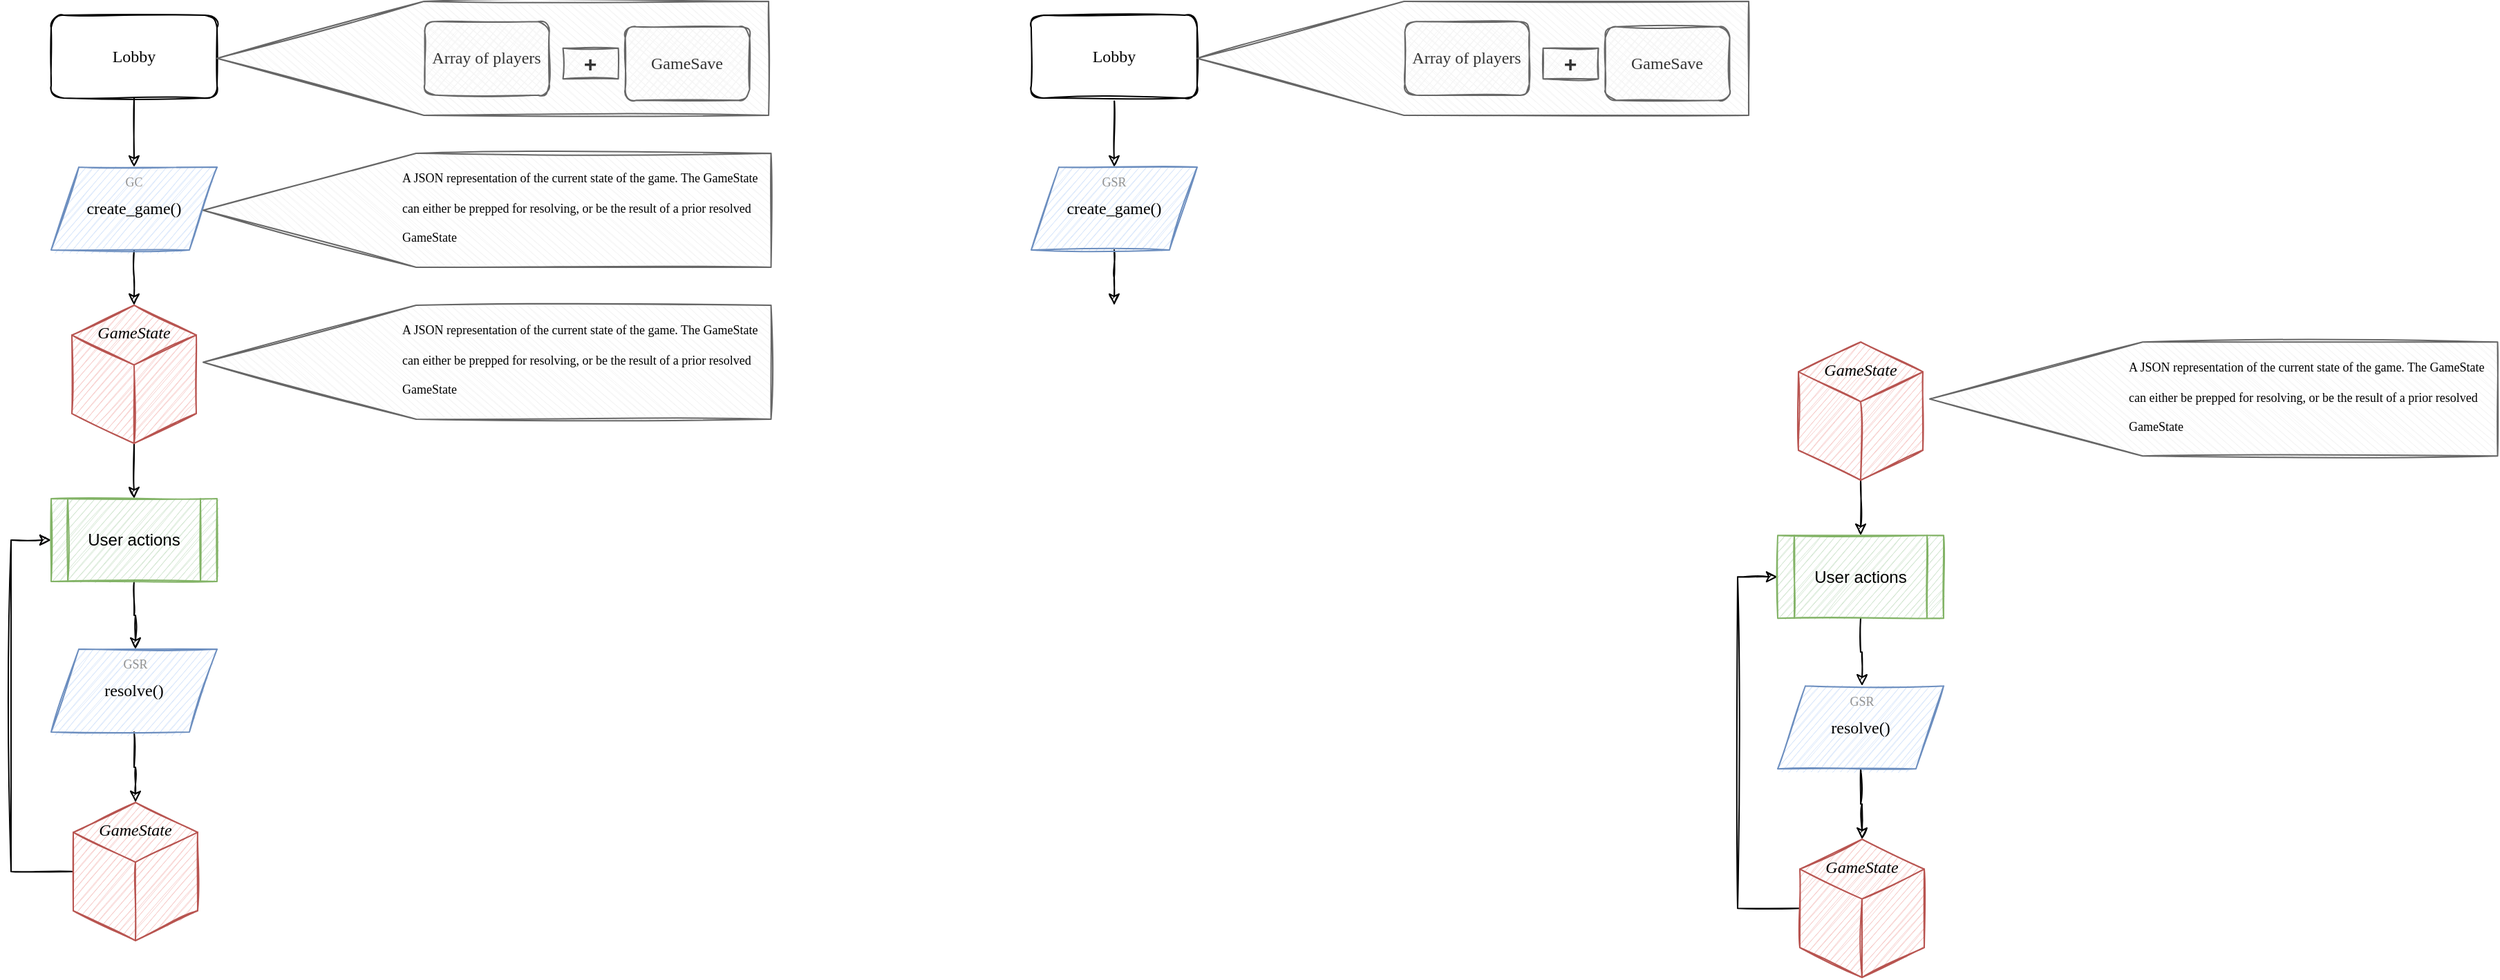 <mxfile version="14.4.3" type="device"><diagram id="BZAFZ2cuJE2ysIxClPst" name="Page-1"><mxGraphModel dx="905" dy="672" grid="1" gridSize="10" guides="1" tooltips="1" connect="1" arrows="1" fold="1" page="1" pageScale="1" pageWidth="850" pageHeight="1100" math="0" shadow="0"><root><mxCell id="0"/><mxCell id="1" parent="0"/><mxCell id="41YqPWlqfyRZWb6EOJkX-12" value="" style="edgeStyle=orthogonalEdgeStyle;rounded=0;sketch=1;orthogonalLoop=1;jettySize=auto;html=1;" parent="1" source="41YqPWlqfyRZWb6EOJkX-2" target="41YqPWlqfyRZWb6EOJkX-11" edge="1"><mxGeometry relative="1" as="geometry"/></mxCell><mxCell id="41YqPWlqfyRZWb6EOJkX-2" value="&lt;font face=&quot;Comic Sans MS&quot;&gt;Lobby&lt;/font&gt;" style="rounded=1;whiteSpace=wrap;html=1;sketch=1;" parent="1" vertex="1"><mxGeometry x="190" y="240" width="120" height="60" as="geometry"/></mxCell><mxCell id="41YqPWlqfyRZWb6EOJkX-9" value="" style="group" parent="1" vertex="1" connectable="0"><mxGeometry x="310.005" y="230.005" width="399.03" height="82.5" as="geometry"/></mxCell><mxCell id="41YqPWlqfyRZWb6EOJkX-6" value="" style="shape=offPageConnector;whiteSpace=wrap;html=1;sketch=1;rotation=90;fillColor=#f5f5f5;strokeColor=#666666;fontColor=#333333;" parent="41YqPWlqfyRZWb6EOJkX-9" vertex="1"><mxGeometry x="158.265" y="-158.265" width="82.5" height="399.03" as="geometry"/></mxCell><mxCell id="41YqPWlqfyRZWb6EOJkX-3" value="&lt;font face=&quot;Comic Sans MS&quot;&gt;GameSave&lt;/font&gt;" style="rounded=1;whiteSpace=wrap;html=1;sketch=1;fillColor=#f5f5f5;strokeColor=#666666;fontColor=#333333;" parent="41YqPWlqfyRZWb6EOJkX-9" vertex="1"><mxGeometry x="295.275" y="18.325" width="90" height="53.33" as="geometry"/></mxCell><mxCell id="41YqPWlqfyRZWb6EOJkX-4" value="&lt;font face=&quot;Comic Sans MS&quot;&gt;Array of players&lt;/font&gt;" style="rounded=1;whiteSpace=wrap;html=1;sketch=1;fillColor=#f5f5f5;strokeColor=#666666;fontColor=#333333;" parent="41YqPWlqfyRZWb6EOJkX-9" vertex="1"><mxGeometry x="150.275" y="14.585" width="90" height="53.33" as="geometry"/></mxCell><mxCell id="41YqPWlqfyRZWb6EOJkX-7" value="&lt;b&gt;&lt;font style=&quot;font-size: 16px&quot;&gt;+&lt;/font&gt;&lt;/b&gt;" style="text;html=1;strokeColor=#666666;fillColor=#f5f5f5;align=center;verticalAlign=middle;whiteSpace=wrap;rounded=0;sketch=1;fontColor=#333333;" parent="41YqPWlqfyRZWb6EOJkX-9" vertex="1"><mxGeometry x="250.275" y="33.884" width="40" height="22.222" as="geometry"/></mxCell><mxCell id="41YqPWlqfyRZWb6EOJkX-19" value="" style="edgeStyle=orthogonalEdgeStyle;rounded=0;sketch=1;orthogonalLoop=1;jettySize=auto;html=1;" parent="1" source="41YqPWlqfyRZWb6EOJkX-11" edge="1"><mxGeometry relative="1" as="geometry"><mxPoint x="250" y="450" as="targetPoint"/></mxGeometry></mxCell><mxCell id="41YqPWlqfyRZWb6EOJkX-11" value="&lt;font face=&quot;Comic Sans MS&quot;&gt;create_game()&lt;/font&gt;" style="shape=parallelogram;perimeter=parallelogramPerimeter;whiteSpace=wrap;html=1;fixedSize=1;sketch=1;fillColor=#dae8fc;strokeColor=#6c8ebf;" parent="1" vertex="1"><mxGeometry x="190" y="350" width="120" height="60" as="geometry"/></mxCell><mxCell id="41YqPWlqfyRZWb6EOJkX-44" value="" style="edgeStyle=orthogonalEdgeStyle;rounded=0;sketch=1;orthogonalLoop=1;jettySize=auto;html=1;" parent="1" source="41YqPWlqfyRZWb6EOJkX-20" target="41YqPWlqfyRZWb6EOJkX-43" edge="1"><mxGeometry relative="1" as="geometry"/></mxCell><mxCell id="41YqPWlqfyRZWb6EOJkX-20" value="" style="html=1;whiteSpace=wrap;shape=isoCube2;backgroundOutline=1;isoAngle=15;sketch=1;fillColor=#f8cecc;strokeColor=#b85450;" parent="1" vertex="1"><mxGeometry x="205" y="450" width="90" height="100" as="geometry"/></mxCell><mxCell id="41YqPWlqfyRZWb6EOJkX-31" value="" style="group" parent="1" vertex="1" connectable="0"><mxGeometry x="299.995" y="450" width="410.77" height="82.505" as="geometry"/></mxCell><mxCell id="41YqPWlqfyRZWb6EOJkX-26" value="" style="shape=offPageConnector;whiteSpace=wrap;html=1;sketch=1;rotation=90;fillColor=#f5f5f5;strokeColor=#666666;fontColor=#333333;" parent="41YqPWlqfyRZWb6EOJkX-31" vertex="1"><mxGeometry x="164.135" y="-164.13" width="82.5" height="410.77" as="geometry"/></mxCell><mxCell id="41YqPWlqfyRZWb6EOJkX-30" value="&lt;p style=&quot;line-height: 20%&quot;&gt;&lt;/p&gt;&lt;h2&gt;&lt;span style=&quot;font-family: &amp;#34;comic sans ms&amp;#34; ; font-size: 9px ; font-weight: normal&quot;&gt;A JSON representation of the current state of the game. The GameState can either be prepped for resolving, or be the result of a prior resolved GameState&lt;/span&gt;&lt;br&gt;&lt;/h2&gt;&lt;p&gt;&lt;/p&gt;" style="text;html=1;spacing=5;spacingTop=-20;whiteSpace=wrap;overflow=hidden;rounded=0;sketch=1;" parent="41YqPWlqfyRZWb6EOJkX-31" vertex="1"><mxGeometry x="139.045" width="270" height="80" as="geometry"/></mxCell><mxCell id="41YqPWlqfyRZWb6EOJkX-35" value="" style="edgeStyle=orthogonalEdgeStyle;rounded=0;sketch=1;orthogonalLoop=1;jettySize=auto;html=1;" parent="1" source="41YqPWlqfyRZWb6EOJkX-32" target="41YqPWlqfyRZWb6EOJkX-34" edge="1"><mxGeometry relative="1" as="geometry"/></mxCell><mxCell id="41YqPWlqfyRZWb6EOJkX-32" value="&lt;font face=&quot;Comic Sans MS&quot;&gt;resolve()&lt;/font&gt;" style="shape=parallelogram;perimeter=parallelogramPerimeter;whiteSpace=wrap;html=1;fixedSize=1;sketch=1;fillColor=#dae8fc;strokeColor=#6c8ebf;" parent="1" vertex="1"><mxGeometry x="190" y="699" width="120" height="60" as="geometry"/></mxCell><mxCell id="41YqPWlqfyRZWb6EOJkX-36" style="edgeStyle=orthogonalEdgeStyle;rounded=0;sketch=1;orthogonalLoop=1;jettySize=auto;html=1;exitX=0;exitY=0.5;exitDx=0;exitDy=0;exitPerimeter=0;entryX=0;entryY=0.5;entryDx=0;entryDy=0;" parent="1" source="41YqPWlqfyRZWb6EOJkX-34" target="41YqPWlqfyRZWb6EOJkX-43" edge="1"><mxGeometry relative="1" as="geometry"><Array as="points"><mxPoint x="161" y="860"/><mxPoint x="161" y="620"/></Array></mxGeometry></mxCell><mxCell id="41YqPWlqfyRZWb6EOJkX-37" value="&lt;font face=&quot;Comic Sans MS&quot;&gt;&lt;i&gt;GameState&lt;/i&gt;&lt;/font&gt;" style="text;html=1;strokeColor=none;fillColor=none;align=center;verticalAlign=middle;whiteSpace=wrap;rounded=0;sketch=1;" parent="1" vertex="1"><mxGeometry x="230.01" y="460" width="40" height="20" as="geometry"/></mxCell><mxCell id="41YqPWlqfyRZWb6EOJkX-40" value="" style="group" parent="1" vertex="1" connectable="0"><mxGeometry x="206" y="810" width="90" height="100" as="geometry"/></mxCell><mxCell id="41YqPWlqfyRZWb6EOJkX-34" value="" style="html=1;whiteSpace=wrap;shape=isoCube2;backgroundOutline=1;isoAngle=15;sketch=1;fillColor=#f8cecc;strokeColor=#b85450;" parent="41YqPWlqfyRZWb6EOJkX-40" vertex="1"><mxGeometry width="90" height="100" as="geometry"/></mxCell><mxCell id="41YqPWlqfyRZWb6EOJkX-38" value="&lt;font face=&quot;Comic Sans MS&quot;&gt;&lt;i&gt;GameState&lt;/i&gt;&lt;/font&gt;" style="text;html=1;strokeColor=none;fillColor=none;align=center;verticalAlign=middle;whiteSpace=wrap;rounded=0;sketch=1;" parent="41YqPWlqfyRZWb6EOJkX-40" vertex="1"><mxGeometry x="24.99" y="10" width="40" height="20" as="geometry"/></mxCell><mxCell id="41YqPWlqfyRZWb6EOJkX-41" value="&lt;font face=&quot;Comic Sans MS&quot; style=&quot;font-size: 9px&quot; color=&quot;#919191&quot;&gt;GC&lt;/font&gt;" style="text;html=1;strokeColor=none;fillColor=none;align=center;verticalAlign=middle;whiteSpace=wrap;rounded=0;sketch=1;" parent="1" vertex="1"><mxGeometry x="230.01" y="350" width="40" height="20" as="geometry"/></mxCell><mxCell id="41YqPWlqfyRZWb6EOJkX-42" value="&lt;font face=&quot;Comic Sans MS&quot; style=&quot;font-size: 9px&quot; color=&quot;#919191&quot;&gt;GSR&lt;/font&gt;" style="text;html=1;strokeColor=none;fillColor=none;align=center;verticalAlign=middle;whiteSpace=wrap;rounded=0;sketch=1;" parent="1" vertex="1"><mxGeometry x="231" y="699" width="40" height="20" as="geometry"/></mxCell><mxCell id="41YqPWlqfyRZWb6EOJkX-48" value="" style="edgeStyle=orthogonalEdgeStyle;rounded=0;sketch=1;orthogonalLoop=1;jettySize=auto;html=1;" parent="1" source="41YqPWlqfyRZWb6EOJkX-43" target="41YqPWlqfyRZWb6EOJkX-42" edge="1"><mxGeometry relative="1" as="geometry"/></mxCell><mxCell id="41YqPWlqfyRZWb6EOJkX-43" value="User actions" style="shape=process;whiteSpace=wrap;html=1;backgroundOutline=1;sketch=1;fillColor=#d5e8d4;strokeColor=#82b366;" parent="1" vertex="1"><mxGeometry x="190.01" y="590" width="120" height="60" as="geometry"/></mxCell><mxCell id="41YqPWlqfyRZWb6EOJkX-49" value="" style="edgeStyle=orthogonalEdgeStyle;rounded=0;sketch=1;orthogonalLoop=1;jettySize=auto;html=1;" parent="1" source="41YqPWlqfyRZWb6EOJkX-50" target="41YqPWlqfyRZWb6EOJkX-57" edge="1"><mxGeometry relative="1" as="geometry"/></mxCell><mxCell id="41YqPWlqfyRZWb6EOJkX-50" value="&lt;font face=&quot;Comic Sans MS&quot;&gt;Lobby&lt;/font&gt;" style="rounded=1;whiteSpace=wrap;html=1;sketch=1;" parent="1" vertex="1"><mxGeometry x="899" y="239.99" width="120" height="60" as="geometry"/></mxCell><mxCell id="41YqPWlqfyRZWb6EOJkX-51" value="" style="group" parent="1" vertex="1" connectable="0"><mxGeometry x="1019.005" y="229.995" width="399.03" height="82.5" as="geometry"/></mxCell><mxCell id="41YqPWlqfyRZWb6EOJkX-52" value="" style="shape=offPageConnector;whiteSpace=wrap;html=1;sketch=1;rotation=90;fillColor=#f5f5f5;strokeColor=#666666;fontColor=#333333;" parent="41YqPWlqfyRZWb6EOJkX-51" vertex="1"><mxGeometry x="158.265" y="-158.265" width="82.5" height="399.03" as="geometry"/></mxCell><mxCell id="41YqPWlqfyRZWb6EOJkX-53" value="&lt;font face=&quot;Comic Sans MS&quot;&gt;GameSave&lt;/font&gt;" style="rounded=1;whiteSpace=wrap;html=1;sketch=1;fillColor=#f5f5f5;strokeColor=#666666;fontColor=#333333;" parent="41YqPWlqfyRZWb6EOJkX-51" vertex="1"><mxGeometry x="295.275" y="18.325" width="90" height="53.33" as="geometry"/></mxCell><mxCell id="41YqPWlqfyRZWb6EOJkX-54" value="&lt;font face=&quot;Comic Sans MS&quot;&gt;Array of players&lt;/font&gt;" style="rounded=1;whiteSpace=wrap;html=1;sketch=1;fillColor=#f5f5f5;strokeColor=#666666;fontColor=#333333;" parent="41YqPWlqfyRZWb6EOJkX-51" vertex="1"><mxGeometry x="150.275" y="14.585" width="90" height="53.33" as="geometry"/></mxCell><mxCell id="41YqPWlqfyRZWb6EOJkX-55" value="&lt;b&gt;&lt;font style=&quot;font-size: 16px&quot;&gt;+&lt;/font&gt;&lt;/b&gt;" style="text;html=1;strokeColor=#666666;fillColor=#f5f5f5;align=center;verticalAlign=middle;whiteSpace=wrap;rounded=0;sketch=1;fontColor=#333333;" parent="41YqPWlqfyRZWb6EOJkX-51" vertex="1"><mxGeometry x="250.275" y="33.884" width="40" height="22.222" as="geometry"/></mxCell><mxCell id="41YqPWlqfyRZWb6EOJkX-56" value="" style="edgeStyle=orthogonalEdgeStyle;rounded=0;sketch=1;orthogonalLoop=1;jettySize=auto;html=1;" parent="1" source="41YqPWlqfyRZWb6EOJkX-57" edge="1"><mxGeometry relative="1" as="geometry"><mxPoint x="959" y="449.99" as="targetPoint"/></mxGeometry></mxCell><mxCell id="41YqPWlqfyRZWb6EOJkX-57" value="&lt;font face=&quot;Comic Sans MS&quot;&gt;create_game()&lt;/font&gt;" style="shape=parallelogram;perimeter=parallelogramPerimeter;whiteSpace=wrap;html=1;fixedSize=1;sketch=1;fillColor=#dae8fc;strokeColor=#6c8ebf;" parent="1" vertex="1"><mxGeometry x="899" y="349.99" width="120" height="60" as="geometry"/></mxCell><mxCell id="41YqPWlqfyRZWb6EOJkX-58" value="" style="edgeStyle=orthogonalEdgeStyle;rounded=0;sketch=1;orthogonalLoop=1;jettySize=auto;html=1;" parent="1" source="41YqPWlqfyRZWb6EOJkX-59" target="41YqPWlqfyRZWb6EOJkX-73" edge="1"><mxGeometry relative="1" as="geometry"/></mxCell><mxCell id="41YqPWlqfyRZWb6EOJkX-59" value="" style="html=1;whiteSpace=wrap;shape=isoCube2;backgroundOutline=1;isoAngle=15;sketch=1;fillColor=#f8cecc;strokeColor=#b85450;" parent="1" vertex="1"><mxGeometry x="1454" y="476.62" width="90" height="100" as="geometry"/></mxCell><mxCell id="41YqPWlqfyRZWb6EOJkX-60" value="" style="group" parent="1" vertex="1" connectable="0"><mxGeometry x="1548.995" y="476.62" width="410.77" height="82.505" as="geometry"/></mxCell><mxCell id="41YqPWlqfyRZWb6EOJkX-61" value="" style="shape=offPageConnector;whiteSpace=wrap;html=1;sketch=1;rotation=90;fillColor=#f5f5f5;strokeColor=#666666;fontColor=#333333;" parent="41YqPWlqfyRZWb6EOJkX-60" vertex="1"><mxGeometry x="164.135" y="-164.13" width="82.5" height="410.77" as="geometry"/></mxCell><mxCell id="41YqPWlqfyRZWb6EOJkX-62" value="&lt;p style=&quot;line-height: 20%&quot;&gt;&lt;/p&gt;&lt;h2&gt;&lt;span style=&quot;font-family: &amp;#34;comic sans ms&amp;#34; ; font-size: 9px ; font-weight: normal&quot;&gt;A JSON representation of the current state of the game. The GameState can either be prepped for resolving, or be the result of a prior resolved GameState&lt;/span&gt;&lt;br&gt;&lt;/h2&gt;&lt;p&gt;&lt;/p&gt;" style="text;html=1;spacing=5;spacingTop=-20;whiteSpace=wrap;overflow=hidden;rounded=0;sketch=1;" parent="41YqPWlqfyRZWb6EOJkX-60" vertex="1"><mxGeometry x="139.045" width="270" height="80" as="geometry"/></mxCell><mxCell id="41YqPWlqfyRZWb6EOJkX-63" value="" style="edgeStyle=orthogonalEdgeStyle;rounded=0;sketch=1;orthogonalLoop=1;jettySize=auto;html=1;" parent="1" source="41YqPWlqfyRZWb6EOJkX-64" target="41YqPWlqfyRZWb6EOJkX-68" edge="1"><mxGeometry relative="1" as="geometry"/></mxCell><mxCell id="41YqPWlqfyRZWb6EOJkX-64" value="&lt;font face=&quot;Comic Sans MS&quot;&gt;resolve()&lt;/font&gt;" style="shape=parallelogram;perimeter=parallelogramPerimeter;whiteSpace=wrap;html=1;fixedSize=1;sketch=1;fillColor=#dae8fc;strokeColor=#6c8ebf;" parent="1" vertex="1"><mxGeometry x="1439" y="725.62" width="120" height="60" as="geometry"/></mxCell><mxCell id="41YqPWlqfyRZWb6EOJkX-65" style="edgeStyle=orthogonalEdgeStyle;rounded=0;sketch=1;orthogonalLoop=1;jettySize=auto;html=1;exitX=0;exitY=0.5;exitDx=0;exitDy=0;exitPerimeter=0;entryX=0;entryY=0.5;entryDx=0;entryDy=0;" parent="1" source="41YqPWlqfyRZWb6EOJkX-68" target="41YqPWlqfyRZWb6EOJkX-73" edge="1"><mxGeometry relative="1" as="geometry"><Array as="points"><mxPoint x="1410" y="886.62"/><mxPoint x="1410" y="646.62"/></Array></mxGeometry></mxCell><mxCell id="41YqPWlqfyRZWb6EOJkX-66" value="&lt;font face=&quot;Comic Sans MS&quot;&gt;&lt;i&gt;GameState&lt;/i&gt;&lt;/font&gt;" style="text;html=1;strokeColor=none;fillColor=none;align=center;verticalAlign=middle;whiteSpace=wrap;rounded=0;sketch=1;" parent="1" vertex="1"><mxGeometry x="1479.01" y="486.62" width="40" height="20" as="geometry"/></mxCell><mxCell id="41YqPWlqfyRZWb6EOJkX-67" value="" style="group" parent="1" vertex="1" connectable="0"><mxGeometry x="1455" y="836.62" width="90" height="100" as="geometry"/></mxCell><mxCell id="41YqPWlqfyRZWb6EOJkX-68" value="" style="html=1;whiteSpace=wrap;shape=isoCube2;backgroundOutline=1;isoAngle=15;sketch=1;fillColor=#f8cecc;strokeColor=#b85450;" parent="41YqPWlqfyRZWb6EOJkX-67" vertex="1"><mxGeometry width="90" height="100" as="geometry"/></mxCell><mxCell id="41YqPWlqfyRZWb6EOJkX-69" value="&lt;font face=&quot;Comic Sans MS&quot;&gt;&lt;i&gt;GameState&lt;/i&gt;&lt;/font&gt;" style="text;html=1;strokeColor=none;fillColor=none;align=center;verticalAlign=middle;whiteSpace=wrap;rounded=0;sketch=1;" parent="41YqPWlqfyRZWb6EOJkX-67" vertex="1"><mxGeometry x="24.99" y="10" width="40" height="20" as="geometry"/></mxCell><mxCell id="41YqPWlqfyRZWb6EOJkX-70" value="&lt;font face=&quot;Comic Sans MS&quot; style=&quot;font-size: 9px&quot; color=&quot;#919191&quot;&gt;GSR&lt;/font&gt;" style="text;html=1;strokeColor=none;fillColor=none;align=center;verticalAlign=middle;whiteSpace=wrap;rounded=0;sketch=1;" parent="1" vertex="1"><mxGeometry x="939.01" y="349.99" width="40" height="20" as="geometry"/></mxCell><mxCell id="41YqPWlqfyRZWb6EOJkX-71" value="&lt;font face=&quot;Comic Sans MS&quot; style=&quot;font-size: 9px&quot; color=&quot;#919191&quot;&gt;GSR&lt;/font&gt;" style="text;html=1;strokeColor=none;fillColor=none;align=center;verticalAlign=middle;whiteSpace=wrap;rounded=0;sketch=1;" parent="1" vertex="1"><mxGeometry x="1480" y="725.62" width="40" height="20" as="geometry"/></mxCell><mxCell id="41YqPWlqfyRZWb6EOJkX-72" value="" style="edgeStyle=orthogonalEdgeStyle;rounded=0;sketch=1;orthogonalLoop=1;jettySize=auto;html=1;" parent="1" source="41YqPWlqfyRZWb6EOJkX-73" target="41YqPWlqfyRZWb6EOJkX-71" edge="1"><mxGeometry relative="1" as="geometry"/></mxCell><mxCell id="41YqPWlqfyRZWb6EOJkX-73" value="User actions" style="shape=process;whiteSpace=wrap;html=1;backgroundOutline=1;sketch=1;fillColor=#d5e8d4;strokeColor=#82b366;" parent="1" vertex="1"><mxGeometry x="1439.01" y="616.62" width="120" height="60" as="geometry"/></mxCell><mxCell id="1_ES-Gkk_lp5hhZr1CYu-2" value="" style="group" vertex="1" connectable="0" parent="1"><mxGeometry x="300.005" y="340" width="410.77" height="82.505" as="geometry"/></mxCell><mxCell id="1_ES-Gkk_lp5hhZr1CYu-3" value="" style="shape=offPageConnector;whiteSpace=wrap;html=1;sketch=1;rotation=90;fillColor=#f5f5f5;strokeColor=#666666;fontColor=#333333;" vertex="1" parent="1_ES-Gkk_lp5hhZr1CYu-2"><mxGeometry x="164.135" y="-164.13" width="82.5" height="410.77" as="geometry"/></mxCell><mxCell id="1_ES-Gkk_lp5hhZr1CYu-4" value="&lt;p style=&quot;line-height: 20%&quot;&gt;&lt;/p&gt;&lt;h2&gt;&lt;span style=&quot;font-family: &amp;#34;comic sans ms&amp;#34; ; font-size: 9px ; font-weight: normal&quot;&gt;A JSON representation of the current state of the game. The GameState can either be prepped for resolving, or be the result of a prior resolved GameState&lt;/span&gt;&lt;br&gt;&lt;/h2&gt;&lt;p&gt;&lt;/p&gt;" style="text;html=1;spacing=5;spacingTop=-20;whiteSpace=wrap;overflow=hidden;rounded=0;sketch=1;" vertex="1" parent="1_ES-Gkk_lp5hhZr1CYu-2"><mxGeometry x="139.045" width="270" height="80" as="geometry"/></mxCell></root></mxGraphModel></diagram></mxfile>